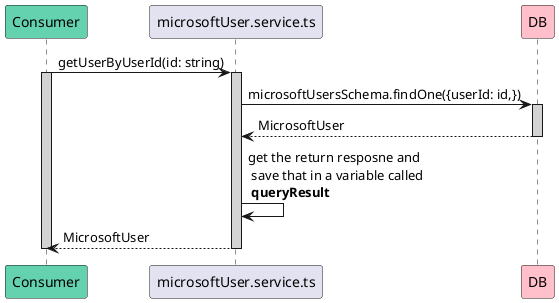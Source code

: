@startuml getUserByUserId
participant Consumer #64D1AF
participant microsoftUser.service.ts
participant DB #FFC0CB

Consumer -> microsoftUser.service.ts : getUserByUserId(id: string)
activate Consumer #D3D3D3
    activate microsoftUser.service.ts #D3D3D3
        microsoftUser.service.ts -> DB : microsoftUsersSchema.findOne({userId: id,})
        activate DB #D3D3D3
            microsoftUser.service.ts <-- DB : MicrosoftUser
        deactivate DB
        microsoftUser.service.ts -> microsoftUser.service.ts : get the return resposne and\n save that in a variable called\n **queryResult**
        Consumer <-- microsoftUser.service.ts : MicrosoftUser
    deactivate microsoftUser.service.ts
deactivate Consumer
@enduml